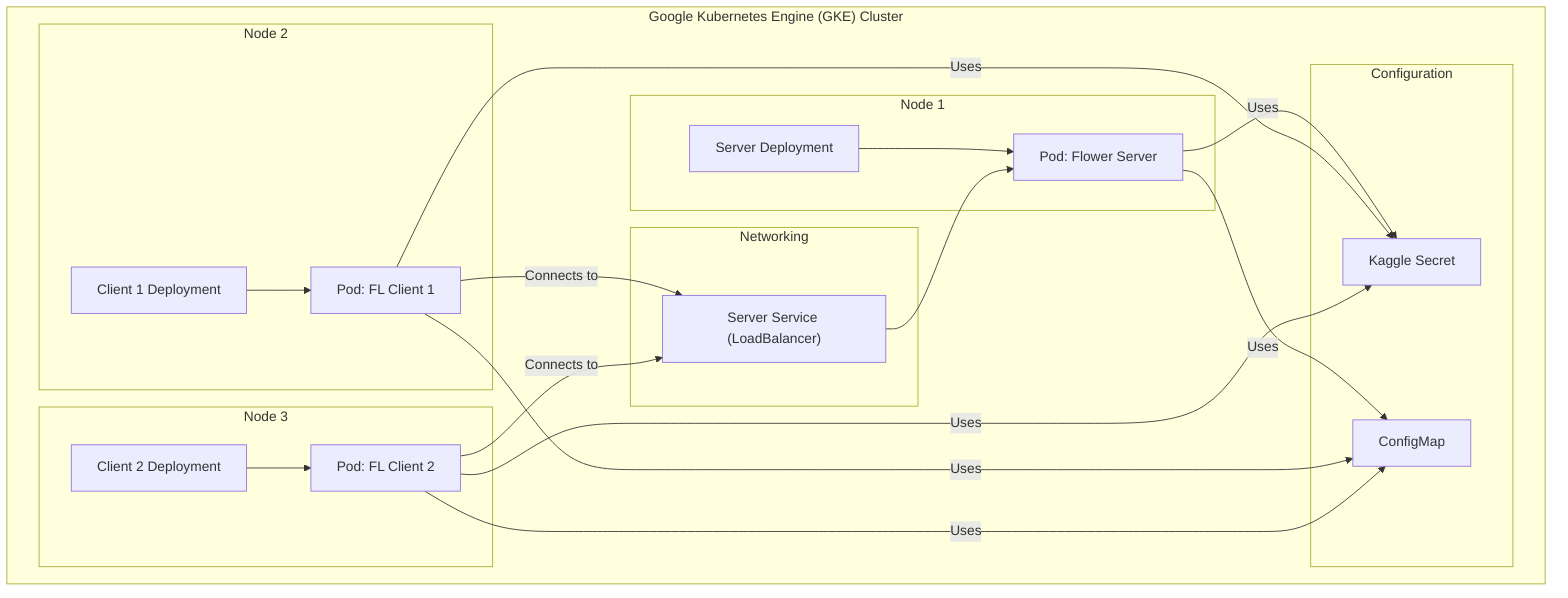 graph TD
    subgraph "Google Kubernetes Engine (GKE) Cluster"
        subgraph "Node 1"
            ServerDeployment[Server Deployment]
            ServerPod[Pod: Flower Server]
            ServerDeployment --> ServerPod
        end

        subgraph "Node 2"
            Client1Deployment[Client 1 Deployment]
            Client1Pod[Pod: FL Client 1]
            Client1Deployment --> Client1Pod
        end

        subgraph "Node 3"
            Client2Deployment[Client 2 Deployment]
            Client2Pod[Pod: FL Client 2]
            Client2Deployment --> Client2Pod
        end

        subgraph "Networking"
            ServerService["Server Service (LoadBalancer)"]
            ServerService --> ServerPod
        end

        subgraph "Configuration"
            KaggleSecret[Kaggle Secret]
            ConfigMap[ConfigMap]
        end
    end

    Client1Pod -- "Connects to" --> ServerService
    Client2Pod -- "Connects to" --> ServerService

    ServerPod -- "Uses" --> KaggleSecret
    Client1Pod -- "Uses" --> KaggleSecret
    Client2Pod -- "Uses" --> KaggleSecret

    ServerPod -- "Uses" --> ConfigMap
    Client1Pod -- "Uses" --> ConfigMap
    Client2Pod -- "Uses" --> ConfigMap